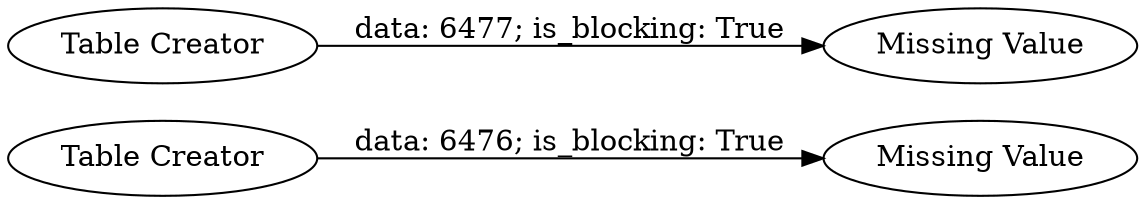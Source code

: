 digraph {
	"-1385904947999051205_219" [label="Missing Value"]
	"-1385904947999051205_218" [label="Table Creator"]
	"-1385904947999051205_220" [label="Missing Value"]
	"-1385904947999051205_221" [label="Table Creator"]
	"-1385904947999051205_218" -> "-1385904947999051205_219" [label="data: 6476; is_blocking: True"]
	"-1385904947999051205_221" -> "-1385904947999051205_220" [label="data: 6477; is_blocking: True"]
	rankdir=LR
}
